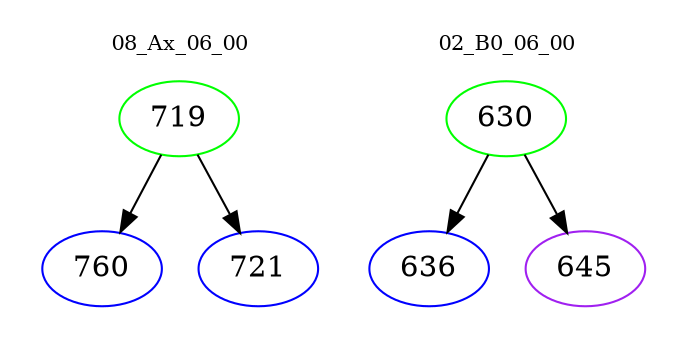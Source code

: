 digraph{
subgraph cluster_0 {
color = white
label = "08_Ax_06_00";
fontsize=10;
T0_719 [label="719", color="green"]
T0_719 -> T0_760 [color="black"]
T0_760 [label="760", color="blue"]
T0_719 -> T0_721 [color="black"]
T0_721 [label="721", color="blue"]
}
subgraph cluster_1 {
color = white
label = "02_B0_06_00";
fontsize=10;
T1_630 [label="630", color="green"]
T1_630 -> T1_636 [color="black"]
T1_636 [label="636", color="blue"]
T1_630 -> T1_645 [color="black"]
T1_645 [label="645", color="purple"]
}
}
